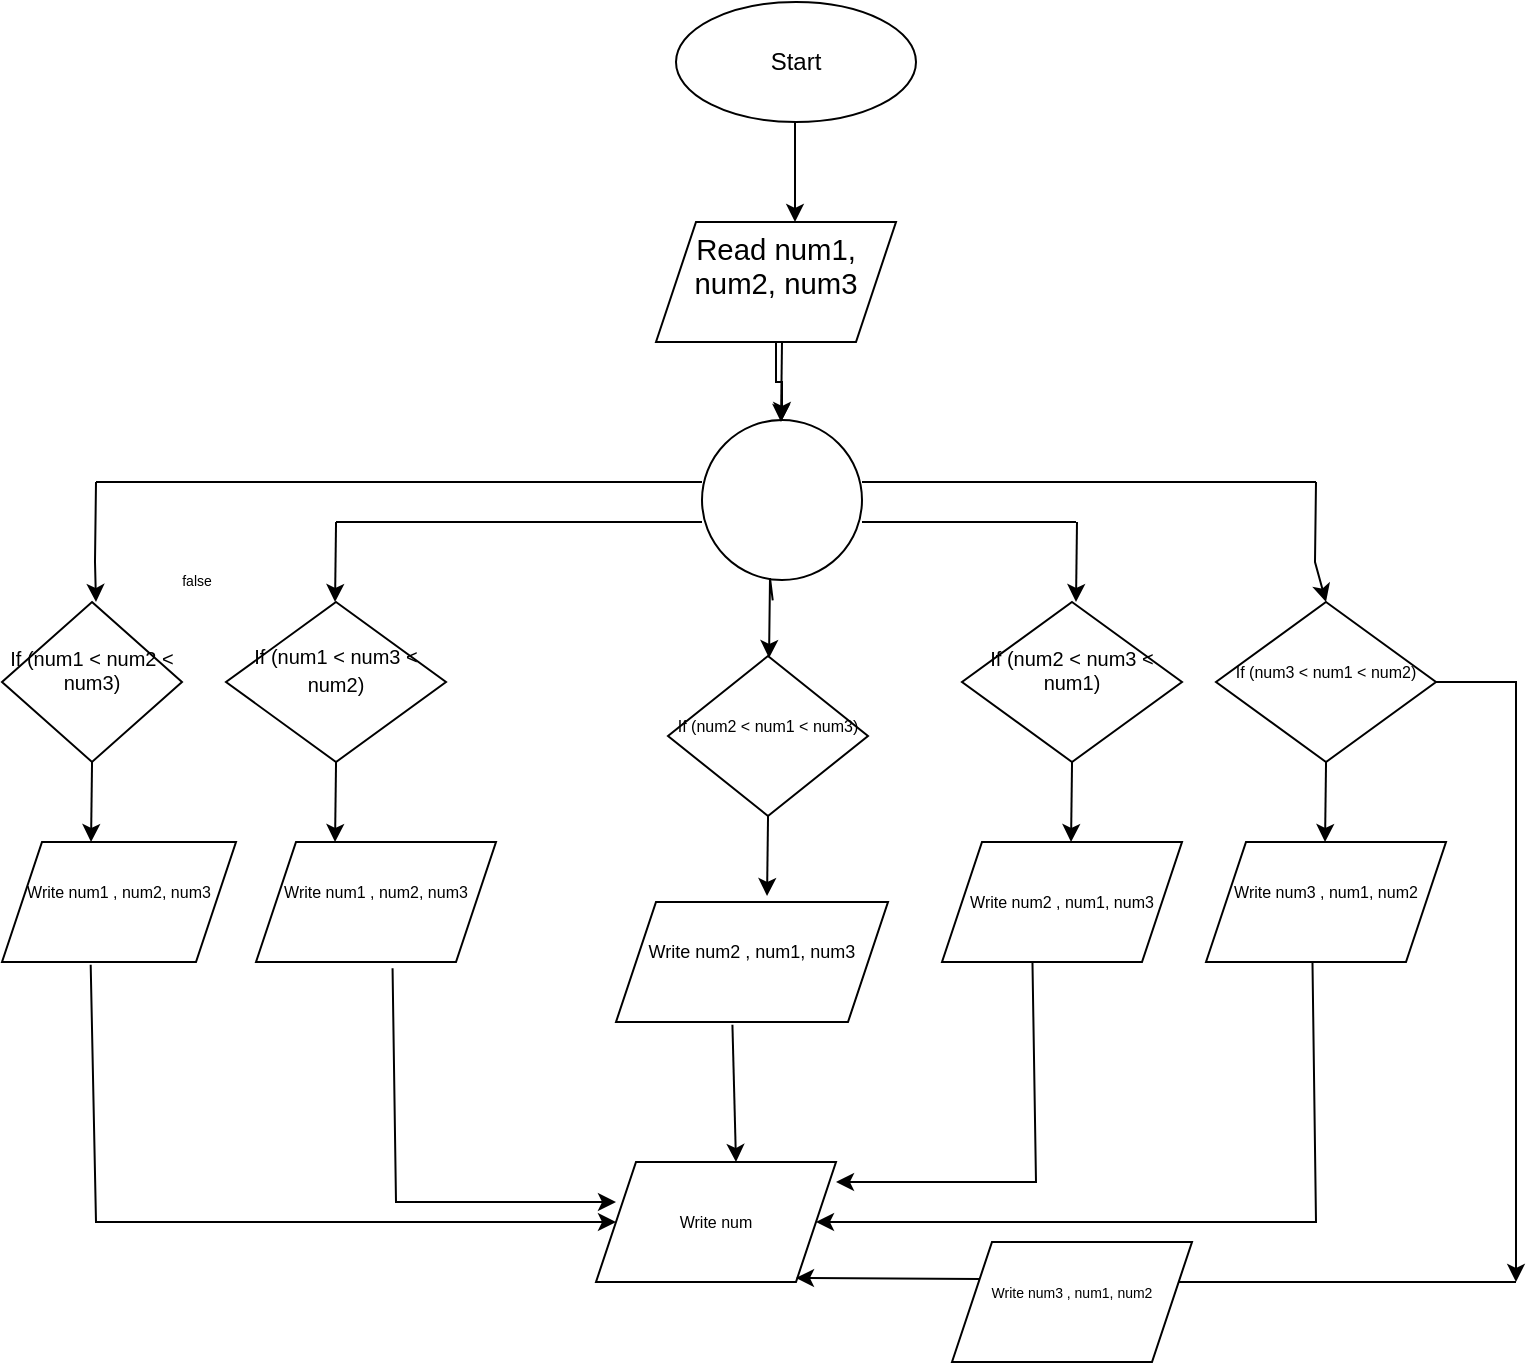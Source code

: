 <mxfile version="16.6.1" type="github">
  <diagram id="7VsdwAV7AcCUcllieNlv" name="Page-1">
    <mxGraphModel dx="789" dy="425" grid="1" gridSize="10" guides="1" tooltips="1" connect="1" arrows="1" fold="1" page="1" pageScale="1" pageWidth="850" pageHeight="1100" math="0" shadow="0">
      <root>
        <mxCell id="0" />
        <mxCell id="1" parent="0" />
        <mxCell id="S8JGFDoAkX9jMdbwDgA_-1" value="Start" style="ellipse;whiteSpace=wrap;html=1;" vertex="1" parent="1">
          <mxGeometry x="340" width="120" height="60" as="geometry" />
        </mxCell>
        <mxCell id="S8JGFDoAkX9jMdbwDgA_-2" value="" style="endArrow=classic;html=1;rounded=0;" edge="1" parent="1">
          <mxGeometry width="50" height="50" relative="1" as="geometry">
            <mxPoint x="399.5" y="60" as="sourcePoint" />
            <mxPoint x="400" y="110" as="targetPoint" />
            <Array as="points">
              <mxPoint x="399.5" y="110" />
            </Array>
          </mxGeometry>
        </mxCell>
        <mxCell id="S8JGFDoAkX9jMdbwDgA_-3" value="" style="ellipse;whiteSpace=wrap;html=1;aspect=fixed;" vertex="1" parent="1">
          <mxGeometry x="353" y="209" width="80" height="80" as="geometry" />
        </mxCell>
        <mxCell id="S8JGFDoAkX9jMdbwDgA_-24" value="" style="edgeStyle=orthogonalEdgeStyle;rounded=0;orthogonalLoop=1;jettySize=auto;html=1;fontSize=8;" edge="1" parent="1" source="S8JGFDoAkX9jMdbwDgA_-4" target="S8JGFDoAkX9jMdbwDgA_-3">
          <mxGeometry relative="1" as="geometry" />
        </mxCell>
        <mxCell id="S8JGFDoAkX9jMdbwDgA_-4" value="&#xa;&lt;span style=&quot;font-size: 11pt; font-family: &amp;quot;arial&amp;quot;; color: rgb(0, 0, 0); background-color: transparent; font-weight: 400; font-style: normal; font-variant: normal; text-decoration: none; vertical-align: baseline;&quot; id=&quot;docs-internal-guid-d946a9c5-7fff-c26a-9376-d725d97a3d21&quot;&gt;Read num1, num2, num3&lt;/span&gt;&#xa;&#xa;" style="shape=parallelogram;perimeter=parallelogramPerimeter;whiteSpace=wrap;html=1;fixedSize=1;" vertex="1" parent="1">
          <mxGeometry x="330" y="110" width="120" height="60" as="geometry" />
        </mxCell>
        <mxCell id="S8JGFDoAkX9jMdbwDgA_-5" value="" style="endArrow=classic;html=1;rounded=0;" edge="1" parent="1">
          <mxGeometry width="50" height="50" relative="1" as="geometry">
            <mxPoint x="393" y="170" as="sourcePoint" />
            <mxPoint x="393" y="210" as="targetPoint" />
            <Array as="points">
              <mxPoint x="392.5" y="210" />
            </Array>
          </mxGeometry>
        </mxCell>
        <mxCell id="S8JGFDoAkX9jMdbwDgA_-6" value="&#xa;&lt;span style=&quot;font-size: 10px; font-family: &amp;quot;arial&amp;quot;; color: rgb(0, 0, 0); background-color: transparent; font-weight: 400; font-style: normal; font-variant: normal; text-decoration: none; vertical-align: baseline;&quot; id=&quot;docs-internal-guid-427ea8ff-7fff-f99e-330a-702887230bb6&quot;&gt;If (num1 &amp;lt; num2 &amp;lt; num3)&lt;/span&gt;&#xa;&#xa;" style="rhombus;whiteSpace=wrap;html=1;fontSize=10;align=center;labelPosition=center;verticalLabelPosition=middle;verticalAlign=middle;" vertex="1" parent="1">
          <mxGeometry x="3" y="300" width="90" height="80" as="geometry" />
        </mxCell>
        <mxCell id="S8JGFDoAkX9jMdbwDgA_-7" value="&#xa;&lt;p dir=&quot;ltr&quot; style=&quot;line-height: 1.38; margin-top: 0pt; margin-bottom: 0pt; font-size: 10px;&quot; id=&quot;docs-internal-guid-539513e3-7fff-56d0-1a80-1fb68d7d3877&quot;&gt;&lt;span style=&quot;font-size: 10px; font-family: &amp;quot;arial&amp;quot;; color: rgb(0, 0, 0); background-color: transparent; font-weight: 400; font-style: normal; font-variant: normal; text-decoration: none; vertical-align: baseline;&quot;&gt;If (num1 &amp;lt; num3 &amp;lt; num2)&lt;/span&gt;&lt;/p&gt;&#xa;&#xa;" style="rhombus;whiteSpace=wrap;html=1;fontSize=10;" vertex="1" parent="1">
          <mxGeometry x="115" y="300" width="110" height="80" as="geometry" />
        </mxCell>
        <mxCell id="S8JGFDoAkX9jMdbwDgA_-8" value="&#xa;&lt;span style=&quot;font-size: 8px; font-family: &amp;quot;arial&amp;quot;; color: rgb(0, 0, 0); background-color: transparent; font-weight: 400; font-style: normal; font-variant: normal; text-decoration: none; vertical-align: baseline;&quot; id=&quot;docs-internal-guid-09454173-7fff-8e8d-ae4b-486d8ab04219&quot;&gt;If (num2 &amp;lt; num1 &amp;lt; num3)&lt;/span&gt;&#xa;&#xa;" style="rhombus;whiteSpace=wrap;html=1;fontSize=8;" vertex="1" parent="1">
          <mxGeometry x="336" y="327" width="100" height="80" as="geometry" />
        </mxCell>
        <mxCell id="S8JGFDoAkX9jMdbwDgA_-10" value="&#xa;&lt;span style=&quot;font-size: 10px; font-family: &amp;quot;arial&amp;quot;; color: rgb(0, 0, 0); background-color: transparent; font-weight: 400; font-style: normal; font-variant: normal; text-decoration: none; vertical-align: baseline;&quot; id=&quot;docs-internal-guid-40f44d3e-7fff-feab-19c4-ea785816b680&quot;&gt;If (num2 &amp;lt; num3 &amp;lt; num1)&lt;/span&gt;&#xa;&#xa;" style="rhombus;whiteSpace=wrap;html=1;fontSize=10;" vertex="1" parent="1">
          <mxGeometry x="483" y="300" width="110" height="80" as="geometry" />
        </mxCell>
        <mxCell id="S8JGFDoAkX9jMdbwDgA_-11" value="&#xa;&lt;p dir=&quot;ltr&quot; style=&quot;line-height: 1.38; margin-top: 0pt; margin-bottom: 0pt; font-size: 8px;&quot; id=&quot;docs-internal-guid-607b8d66-7fff-5b79-ea57-4089b3710c0b&quot;&gt;&lt;span style=&quot;font-size: 8px; font-family: &amp;quot;arial&amp;quot;; color: rgb(0, 0, 0); background-color: transparent; font-weight: 400; font-style: normal; font-variant: normal; text-decoration: none; vertical-align: baseline;&quot;&gt;If (num3 &amp;lt; num1 &amp;lt; num2)&lt;/span&gt;&lt;/p&gt;&#xa;&#xa;" style="rhombus;whiteSpace=wrap;html=1;fontSize=8;" vertex="1" parent="1">
          <mxGeometry x="610" y="300" width="110" height="80" as="geometry" />
        </mxCell>
        <mxCell id="S8JGFDoAkX9jMdbwDgA_-12" value="" style="endArrow=none;html=1;rounded=0;" edge="1" parent="1">
          <mxGeometry width="50" height="50" relative="1" as="geometry">
            <mxPoint x="433" y="240" as="sourcePoint" />
            <mxPoint x="660" y="240" as="targetPoint" />
          </mxGeometry>
        </mxCell>
        <mxCell id="S8JGFDoAkX9jMdbwDgA_-13" value="" style="endArrow=classic;html=1;rounded=0;entryX=0.5;entryY=0;entryDx=0;entryDy=0;" edge="1" parent="1" target="S8JGFDoAkX9jMdbwDgA_-11">
          <mxGeometry width="50" height="50" relative="1" as="geometry">
            <mxPoint x="660" y="240" as="sourcePoint" />
            <mxPoint x="660" y="280" as="targetPoint" />
            <Array as="points">
              <mxPoint x="659.5" y="280" />
            </Array>
          </mxGeometry>
        </mxCell>
        <mxCell id="S8JGFDoAkX9jMdbwDgA_-15" value="" style="endArrow=none;html=1;rounded=0;" edge="1" parent="1">
          <mxGeometry width="50" height="50" relative="1" as="geometry">
            <mxPoint x="50" y="240" as="sourcePoint" />
            <mxPoint x="353" y="240" as="targetPoint" />
          </mxGeometry>
        </mxCell>
        <mxCell id="S8JGFDoAkX9jMdbwDgA_-16" value="" style="endArrow=classic;html=1;rounded=0;entryX=0.5;entryY=0;entryDx=0;entryDy=0;" edge="1" parent="1">
          <mxGeometry width="50" height="50" relative="1" as="geometry">
            <mxPoint x="50" y="240" as="sourcePoint" />
            <mxPoint x="50" y="300" as="targetPoint" />
            <Array as="points">
              <mxPoint x="49.5" y="280" />
            </Array>
          </mxGeometry>
        </mxCell>
        <mxCell id="S8JGFDoAkX9jMdbwDgA_-17" value="" style="endArrow=classic;html=1;rounded=0;exitX=0.417;exitY=1.027;exitDx=0;exitDy=0;exitPerimeter=0;" edge="1" parent="1">
          <mxGeometry width="50" height="50" relative="1" as="geometry">
            <mxPoint x="388.36" y="299.16" as="sourcePoint" />
            <mxPoint x="387.02" y="328" as="targetPoint" />
            <Array as="points">
              <mxPoint x="387" y="288" />
              <mxPoint x="386.52" y="328" />
            </Array>
          </mxGeometry>
        </mxCell>
        <mxCell id="S8JGFDoAkX9jMdbwDgA_-18" value="" style="endArrow=none;html=1;rounded=0;" edge="1" parent="1">
          <mxGeometry width="50" height="50" relative="1" as="geometry">
            <mxPoint x="433" y="260" as="sourcePoint" />
            <mxPoint x="540" y="260" as="targetPoint" />
          </mxGeometry>
        </mxCell>
        <mxCell id="S8JGFDoAkX9jMdbwDgA_-21" value="" style="endArrow=classic;html=1;rounded=0;" edge="1" parent="1">
          <mxGeometry width="50" height="50" relative="1" as="geometry">
            <mxPoint x="540.5" y="260" as="sourcePoint" />
            <mxPoint x="540.5" y="300" as="targetPoint" />
            <Array as="points">
              <mxPoint x="540" y="300" />
            </Array>
          </mxGeometry>
        </mxCell>
        <mxCell id="S8JGFDoAkX9jMdbwDgA_-22" value="" style="endArrow=none;html=1;rounded=0;" edge="1" parent="1">
          <mxGeometry width="50" height="50" relative="1" as="geometry">
            <mxPoint x="170" y="260" as="sourcePoint" />
            <mxPoint x="353" y="260" as="targetPoint" />
          </mxGeometry>
        </mxCell>
        <mxCell id="S8JGFDoAkX9jMdbwDgA_-23" value="" style="endArrow=classic;html=1;rounded=0;" edge="1" parent="1">
          <mxGeometry width="50" height="50" relative="1" as="geometry">
            <mxPoint x="170.02" y="260" as="sourcePoint" />
            <mxPoint x="170.02" y="300" as="targetPoint" />
            <Array as="points">
              <mxPoint x="169.52" y="300" />
            </Array>
          </mxGeometry>
        </mxCell>
        <mxCell id="S8JGFDoAkX9jMdbwDgA_-25" value="" style="endArrow=classic;html=1;rounded=0;" edge="1" parent="1">
          <mxGeometry width="50" height="50" relative="1" as="geometry">
            <mxPoint x="48.02" y="380" as="sourcePoint" />
            <mxPoint x="48.02" y="420" as="targetPoint" />
            <Array as="points">
              <mxPoint x="47.52" y="420" />
            </Array>
          </mxGeometry>
        </mxCell>
        <mxCell id="S8JGFDoAkX9jMdbwDgA_-26" value="" style="endArrow=classic;html=1;rounded=0;" edge="1" parent="1">
          <mxGeometry width="50" height="50" relative="1" as="geometry">
            <mxPoint x="170.02" y="380" as="sourcePoint" />
            <mxPoint x="170.02" y="420" as="targetPoint" />
            <Array as="points">
              <mxPoint x="169.52" y="420" />
            </Array>
          </mxGeometry>
        </mxCell>
        <mxCell id="S8JGFDoAkX9jMdbwDgA_-27" value="" style="endArrow=classic;html=1;rounded=0;" edge="1" parent="1">
          <mxGeometry width="50" height="50" relative="1" as="geometry">
            <mxPoint x="386.02" y="407" as="sourcePoint" />
            <mxPoint x="386.02" y="447" as="targetPoint" />
            <Array as="points">
              <mxPoint x="385.52" y="447" />
            </Array>
          </mxGeometry>
        </mxCell>
        <mxCell id="S8JGFDoAkX9jMdbwDgA_-28" value="" style="endArrow=classic;html=1;rounded=0;" edge="1" parent="1">
          <mxGeometry width="50" height="50" relative="1" as="geometry">
            <mxPoint x="538.02" y="380" as="sourcePoint" />
            <mxPoint x="538.02" y="420" as="targetPoint" />
            <Array as="points">
              <mxPoint x="537.52" y="420" />
            </Array>
          </mxGeometry>
        </mxCell>
        <mxCell id="S8JGFDoAkX9jMdbwDgA_-29" value="" style="endArrow=classic;html=1;rounded=0;" edge="1" parent="1">
          <mxGeometry width="50" height="50" relative="1" as="geometry">
            <mxPoint x="665.02" y="380" as="sourcePoint" />
            <mxPoint x="665.02" y="420" as="targetPoint" />
            <Array as="points">
              <mxPoint x="664.52" y="420" />
            </Array>
          </mxGeometry>
        </mxCell>
        <mxCell id="S8JGFDoAkX9jMdbwDgA_-30" value="&#xa;&lt;p dir=&quot;ltr&quot; style=&quot;line-height: 1.38; margin-top: 0pt; margin-bottom: 0pt; font-size: 8px;&quot; id=&quot;docs-internal-guid-1024fd8f-7fff-35a2-ca0e-61c285d56845&quot;&gt;&lt;span style=&quot;font-size: 8px; font-family: &amp;quot;arial&amp;quot;; color: rgb(0, 0, 0); background-color: transparent; font-weight: 400; font-style: normal; font-variant: normal; text-decoration: none; vertical-align: baseline;&quot;&gt;Write num1 , num2, num3&lt;/span&gt;&lt;/p&gt;&#xa;&#xa;" style="shape=parallelogram;perimeter=parallelogramPerimeter;whiteSpace=wrap;html=1;fixedSize=1;fontSize=8;" vertex="1" parent="1">
          <mxGeometry x="3" y="420" width="117" height="60" as="geometry" />
        </mxCell>
        <mxCell id="S8JGFDoAkX9jMdbwDgA_-31" value="&#xa;&lt;p dir=&quot;ltr&quot; style=&quot;line-height: 1.38; margin-top: 0pt; margin-bottom: 0pt; font-size: 8px;&quot; id=&quot;docs-internal-guid-b3440dd7-7fff-1862-01f7-3c93585b4b80&quot;&gt;&lt;span style=&quot;font-size: 8px; font-family: &amp;quot;arial&amp;quot;; color: rgb(0, 0, 0); background-color: transparent; font-weight: 400; font-style: normal; font-variant: normal; text-decoration: none; vertical-align: baseline;&quot;&gt;Write num1 , num2, num3&lt;/span&gt;&lt;/p&gt;&#xa;&#xa;" style="shape=parallelogram;perimeter=parallelogramPerimeter;whiteSpace=wrap;html=1;fixedSize=1;fontSize=8;" vertex="1" parent="1">
          <mxGeometry x="130" y="420" width="120" height="60" as="geometry" />
        </mxCell>
        <mxCell id="S8JGFDoAkX9jMdbwDgA_-32" value="&#xa;&lt;p dir=&quot;ltr&quot; style=&quot;line-height: 1.38; margin-top: 0pt; margin-bottom: 0pt; font-size: 9px;&quot; id=&quot;docs-internal-guid-f0c00cc0-7fff-9363-1b10-8cafcbef0492&quot;&gt;&lt;span style=&quot;font-size: 9px; font-family: &amp;quot;arial&amp;quot;; color: rgb(0, 0, 0); background-color: transparent; font-weight: 400; font-style: normal; font-variant: normal; text-decoration: none; vertical-align: baseline;&quot;&gt;Write num2 , num1, num3&lt;/span&gt;&lt;/p&gt;&#xa;&#xa;" style="shape=parallelogram;perimeter=parallelogramPerimeter;whiteSpace=wrap;html=1;fixedSize=1;fontSize=9;" vertex="1" parent="1">
          <mxGeometry x="310" y="450" width="136" height="60" as="geometry" />
        </mxCell>
        <mxCell id="S8JGFDoAkX9jMdbwDgA_-33" value="&lt;p dir=&quot;ltr&quot; style=&quot;line-height: 1.38; margin-top: 0pt; margin-bottom: 0pt; font-size: 8px;&quot; id=&quot;docs-internal-guid-f0c00cc0-7fff-9363-1b10-8cafcbef0492&quot;&gt;&lt;span style=&quot;font-size: 8px; font-family: &amp;quot;arial&amp;quot;; color: rgb(0, 0, 0); background-color: transparent; font-weight: 400; font-style: normal; font-variant: normal; text-decoration: none; vertical-align: baseline;&quot;&gt;Write num2 , num1, num3&lt;/span&gt;&lt;/p&gt;" style="shape=parallelogram;perimeter=parallelogramPerimeter;whiteSpace=wrap;html=1;fixedSize=1;fontSize=8;" vertex="1" parent="1">
          <mxGeometry x="473" y="420" width="120" height="60" as="geometry" />
        </mxCell>
        <mxCell id="S8JGFDoAkX9jMdbwDgA_-34" value="&#xa;&lt;p dir=&quot;ltr&quot; style=&quot;line-height: 1.38; margin-top: 0pt; margin-bottom: 0pt; font-size: 8px;&quot; id=&quot;docs-internal-guid-0c6a4174-7fff-9a5a-81ce-c53d74eab8a5&quot;&gt;&lt;span style=&quot;font-size: 8px; font-family: &amp;quot;arial&amp;quot;; color: rgb(0, 0, 0); background-color: transparent; font-weight: 400; font-style: normal; font-variant: normal; text-decoration: none; vertical-align: baseline;&quot;&gt;Write num3 , num1, num2&lt;/span&gt;&lt;/p&gt;&#xa;&#xa;" style="shape=parallelogram;perimeter=parallelogramPerimeter;whiteSpace=wrap;html=1;fixedSize=1;fontSize=8;" vertex="1" parent="1">
          <mxGeometry x="605" y="420" width="120" height="60" as="geometry" />
        </mxCell>
        <mxCell id="S8JGFDoAkX9jMdbwDgA_-35" value="Write num" style="shape=parallelogram;perimeter=parallelogramPerimeter;whiteSpace=wrap;html=1;fixedSize=1;fontSize=8;" vertex="1" parent="1">
          <mxGeometry x="300" y="580" width="120" height="60" as="geometry" />
        </mxCell>
        <mxCell id="S8JGFDoAkX9jMdbwDgA_-36" value="" style="endArrow=classic;html=1;rounded=0;exitX=0.428;exitY=1.023;exitDx=0;exitDy=0;exitPerimeter=0;" edge="1" parent="1" source="S8JGFDoAkX9jMdbwDgA_-32">
          <mxGeometry width="50" height="50" relative="1" as="geometry">
            <mxPoint x="370.5" y="540" as="sourcePoint" />
            <mxPoint x="370.5" y="580" as="targetPoint" />
            <Array as="points">
              <mxPoint x="370" y="580" />
            </Array>
          </mxGeometry>
        </mxCell>
        <mxCell id="S8JGFDoAkX9jMdbwDgA_-38" value="" style="endArrow=classic;html=1;rounded=0;fontSize=8;entryX=1;entryY=0;entryDx=0;entryDy=0;exitX=0.377;exitY=1.008;exitDx=0;exitDy=0;exitPerimeter=0;" edge="1" parent="1" source="S8JGFDoAkX9jMdbwDgA_-33">
          <mxGeometry width="50" height="50" relative="1" as="geometry">
            <mxPoint x="519.2" y="492.28" as="sourcePoint" />
            <mxPoint x="420" y="590.0" as="targetPoint" />
            <Array as="points">
              <mxPoint x="520" y="590" />
            </Array>
          </mxGeometry>
        </mxCell>
        <mxCell id="S8JGFDoAkX9jMdbwDgA_-40" value="" style="endArrow=classic;html=1;rounded=0;fontSize=8;exitX=0.377;exitY=1.008;exitDx=0;exitDy=0;exitPerimeter=0;" edge="1" parent="1" target="S8JGFDoAkX9jMdbwDgA_-35">
          <mxGeometry width="50" height="50" relative="1" as="geometry">
            <mxPoint x="658.24" y="480" as="sourcePoint" />
            <mxPoint x="560" y="620" as="targetPoint" />
            <Array as="points">
              <mxPoint x="660" y="610" />
            </Array>
          </mxGeometry>
        </mxCell>
        <mxCell id="S8JGFDoAkX9jMdbwDgA_-41" value="" style="endArrow=classic;html=1;rounded=0;fontSize=8;exitX=0.569;exitY=1.053;exitDx=0;exitDy=0;exitPerimeter=0;" edge="1" parent="1" source="S8JGFDoAkX9jMdbwDgA_-31">
          <mxGeometry width="50" height="50" relative="1" as="geometry">
            <mxPoint x="175" y="540" as="sourcePoint" />
            <mxPoint x="310" y="600" as="targetPoint" />
            <Array as="points">
              <mxPoint x="200" y="600" />
            </Array>
          </mxGeometry>
        </mxCell>
        <mxCell id="S8JGFDoAkX9jMdbwDgA_-43" value="" style="endArrow=classic;html=1;rounded=0;fontSize=8;entryX=0;entryY=0.5;entryDx=0;entryDy=0;exitX=0.379;exitY=1.023;exitDx=0;exitDy=0;exitPerimeter=0;" edge="1" parent="1" source="S8JGFDoAkX9jMdbwDgA_-30" target="S8JGFDoAkX9jMdbwDgA_-35">
          <mxGeometry width="50" height="50" relative="1" as="geometry">
            <mxPoint x="90" y="490" as="sourcePoint" />
            <mxPoint x="115" y="560" as="targetPoint" />
            <Array as="points">
              <mxPoint x="50" y="610" />
            </Array>
          </mxGeometry>
        </mxCell>
        <mxCell id="S8JGFDoAkX9jMdbwDgA_-44" value="" style="endArrow=classic;html=1;rounded=0;fontSize=8;exitX=1;exitY=0.5;exitDx=0;exitDy=0;" edge="1" parent="1" source="S8JGFDoAkX9jMdbwDgA_-11">
          <mxGeometry width="50" height="50" relative="1" as="geometry">
            <mxPoint x="730" y="340" as="sourcePoint" />
            <mxPoint x="760" y="640" as="targetPoint" />
            <Array as="points">
              <mxPoint x="760" y="340" />
            </Array>
          </mxGeometry>
        </mxCell>
        <mxCell id="S8JGFDoAkX9jMdbwDgA_-45" value="" style="endArrow=none;html=1;rounded=0;fontSize=8;" edge="1" parent="1">
          <mxGeometry width="50" height="50" relative="1" as="geometry">
            <mxPoint x="590" y="640" as="sourcePoint" />
            <mxPoint x="760" y="640" as="targetPoint" />
          </mxGeometry>
        </mxCell>
        <mxCell id="S8JGFDoAkX9jMdbwDgA_-46" value="&#xa;&lt;p dir=&quot;ltr&quot; style=&quot;line-height: 1.38; margin-top: 0pt; margin-bottom: 0pt; font-size: 7px;&quot; id=&quot;docs-internal-guid-38b0c67b-7fff-0b83-c26a-c8e32ab6db59&quot;&gt;&lt;span style=&quot;font-size: 7px; font-family: &amp;quot;arial&amp;quot;; color: rgb(0, 0, 0); background-color: transparent; font-weight: 400; font-style: normal; font-variant: normal; text-decoration: none; vertical-align: baseline;&quot;&gt;Write num3 , num1, num2&lt;/span&gt;&lt;/p&gt;&#xa;&#xa;" style="shape=parallelogram;perimeter=parallelogramPerimeter;whiteSpace=wrap;html=1;fixedSize=1;fontSize=7;" vertex="1" parent="1">
          <mxGeometry x="478" y="620" width="120" height="60" as="geometry" />
        </mxCell>
        <mxCell id="S8JGFDoAkX9jMdbwDgA_-47" value="" style="endArrow=classic;html=1;rounded=0;fontSize=8;exitX=0;exitY=0.25;exitDx=0;exitDy=0;" edge="1" parent="1" source="S8JGFDoAkX9jMdbwDgA_-46">
          <mxGeometry width="50" height="50" relative="1" as="geometry">
            <mxPoint x="390" y="690" as="sourcePoint" />
            <mxPoint x="400" y="638" as="targetPoint" />
          </mxGeometry>
        </mxCell>
        <mxCell id="S8JGFDoAkX9jMdbwDgA_-48" value="false" style="text;html=1;align=center;verticalAlign=middle;resizable=0;points=[];autosize=1;strokeColor=none;fillColor=none;fontSize=7;" vertex="1" parent="1">
          <mxGeometry x="85" y="285" width="30" height="10" as="geometry" />
        </mxCell>
      </root>
    </mxGraphModel>
  </diagram>
</mxfile>
